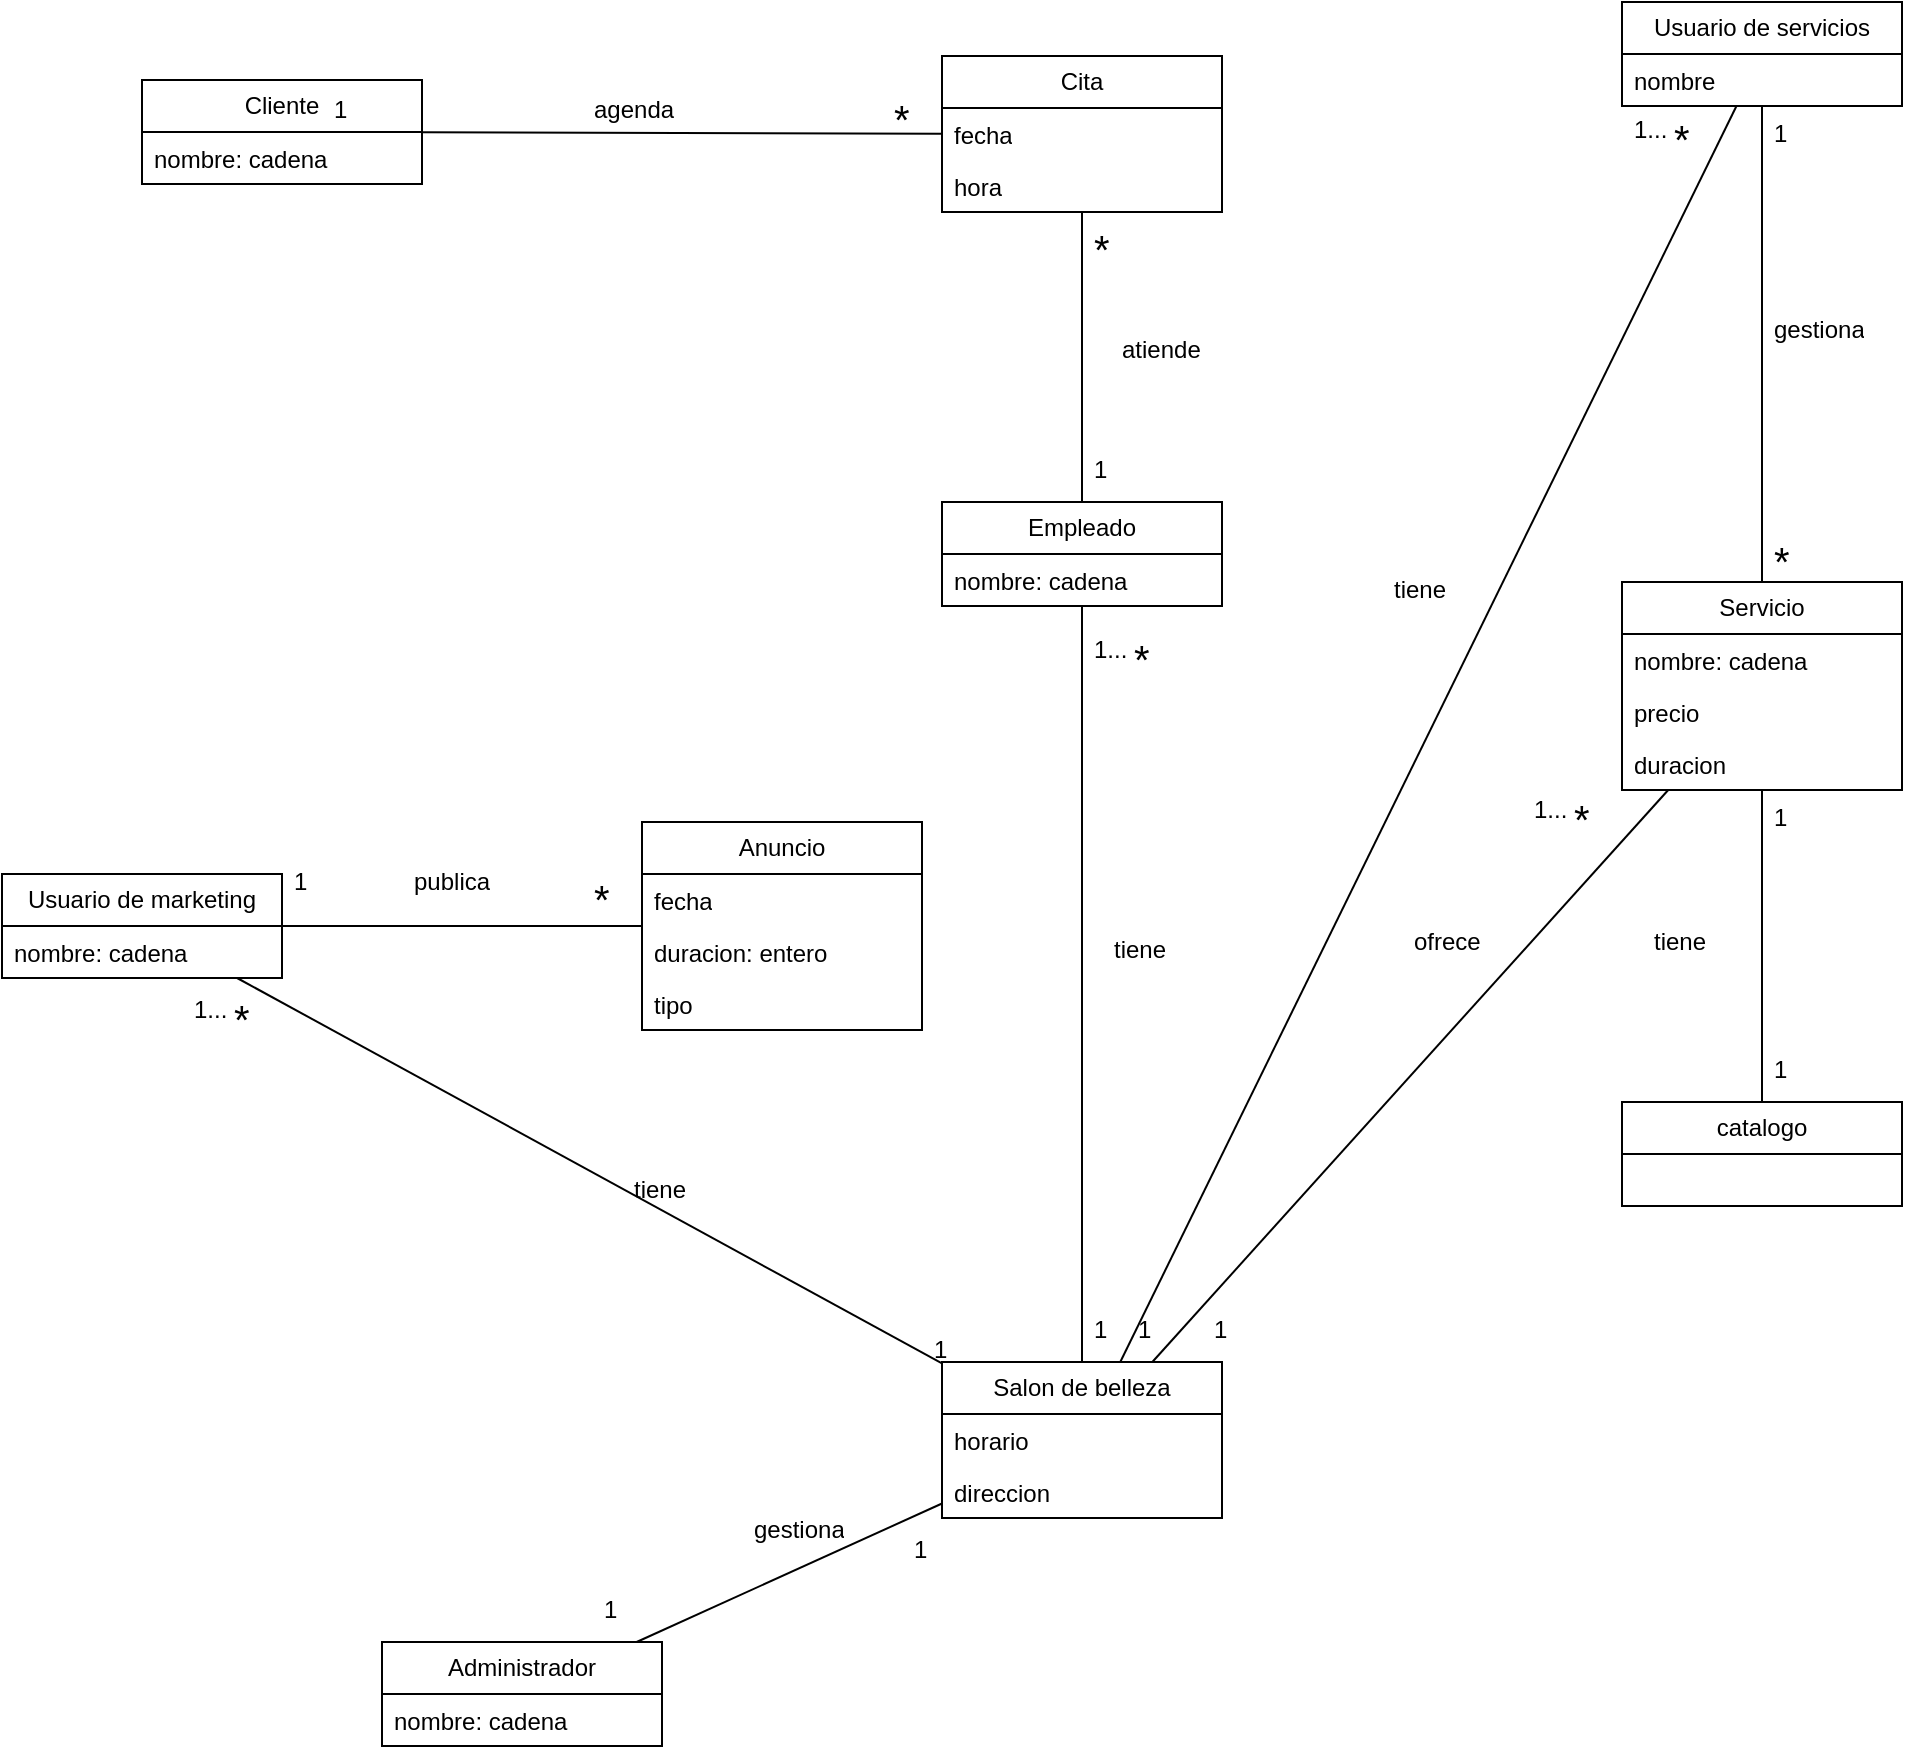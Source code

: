 <mxfile version="21.2.8" type="device">
  <diagram name="Página-1" id="gtfXy3uvwqmmKrUoSGeh">
    <mxGraphModel dx="2195" dy="838" grid="1" gridSize="10" guides="1" tooltips="1" connect="1" arrows="1" fold="1" page="1" pageScale="1" pageWidth="827" pageHeight="1169" math="0" shadow="0">
      <root>
        <mxCell id="0" />
        <mxCell id="1" parent="0" />
        <mxCell id="vvyaw6PkCNUuA9uPwmQe-7" value="Cliente" style="swimlane;fontStyle=0;childLayout=stackLayout;horizontal=1;startSize=26;fillColor=none;horizontalStack=0;resizeParent=1;resizeParentMax=0;resizeLast=0;collapsible=1;marginBottom=0;whiteSpace=wrap;html=1;" vertex="1" parent="1">
          <mxGeometry x="-70" y="269" width="140" height="52" as="geometry" />
        </mxCell>
        <mxCell id="vvyaw6PkCNUuA9uPwmQe-8" value="nombre: cadena" style="text;strokeColor=none;fillColor=none;align=left;verticalAlign=top;spacingLeft=4;spacingRight=4;overflow=hidden;rotatable=0;points=[[0,0.5],[1,0.5]];portConstraint=eastwest;whiteSpace=wrap;html=1;" vertex="1" parent="vvyaw6PkCNUuA9uPwmQe-7">
          <mxGeometry y="26" width="140" height="26" as="geometry" />
        </mxCell>
        <mxCell id="vvyaw6PkCNUuA9uPwmQe-11" value="Cita" style="swimlane;fontStyle=0;childLayout=stackLayout;horizontal=1;startSize=26;fillColor=none;horizontalStack=0;resizeParent=1;resizeParentMax=0;resizeLast=0;collapsible=1;marginBottom=0;whiteSpace=wrap;html=1;" vertex="1" parent="1">
          <mxGeometry x="330" y="257" width="140" height="78" as="geometry" />
        </mxCell>
        <mxCell id="vvyaw6PkCNUuA9uPwmQe-12" value="fecha" style="text;strokeColor=none;fillColor=none;align=left;verticalAlign=top;spacingLeft=4;spacingRight=4;overflow=hidden;rotatable=0;points=[[0,0.5],[1,0.5]];portConstraint=eastwest;whiteSpace=wrap;html=1;" vertex="1" parent="vvyaw6PkCNUuA9uPwmQe-11">
          <mxGeometry y="26" width="140" height="26" as="geometry" />
        </mxCell>
        <mxCell id="vvyaw6PkCNUuA9uPwmQe-13" value="hora" style="text;strokeColor=none;fillColor=none;align=left;verticalAlign=top;spacingLeft=4;spacingRight=4;overflow=hidden;rotatable=0;points=[[0,0.5],[1,0.5]];portConstraint=eastwest;whiteSpace=wrap;html=1;" vertex="1" parent="vvyaw6PkCNUuA9uPwmQe-11">
          <mxGeometry y="52" width="140" height="26" as="geometry" />
        </mxCell>
        <mxCell id="vvyaw6PkCNUuA9uPwmQe-15" value="Empleado" style="swimlane;fontStyle=0;childLayout=stackLayout;horizontal=1;startSize=26;fillColor=none;horizontalStack=0;resizeParent=1;resizeParentMax=0;resizeLast=0;collapsible=1;marginBottom=0;whiteSpace=wrap;html=1;" vertex="1" parent="1">
          <mxGeometry x="330" y="480" width="140" height="52" as="geometry" />
        </mxCell>
        <mxCell id="vvyaw6PkCNUuA9uPwmQe-16" value="nombre: cadena" style="text;strokeColor=none;fillColor=none;align=left;verticalAlign=top;spacingLeft=4;spacingRight=4;overflow=hidden;rotatable=0;points=[[0,0.5],[1,0.5]];portConstraint=eastwest;whiteSpace=wrap;html=1;" vertex="1" parent="vvyaw6PkCNUuA9uPwmQe-15">
          <mxGeometry y="26" width="140" height="26" as="geometry" />
        </mxCell>
        <mxCell id="vvyaw6PkCNUuA9uPwmQe-20" value="" style="endArrow=none;html=1;rounded=0;" edge="1" parent="1" source="vvyaw6PkCNUuA9uPwmQe-7" target="vvyaw6PkCNUuA9uPwmQe-11">
          <mxGeometry relative="1" as="geometry">
            <mxPoint x="100" y="310" as="sourcePoint" />
            <mxPoint x="260" y="310" as="targetPoint" />
          </mxGeometry>
        </mxCell>
        <mxCell id="vvyaw6PkCNUuA9uPwmQe-21" value="agenda" style="text;strokeColor=none;fillColor=none;spacingLeft=4;spacingRight=4;overflow=hidden;rotatable=0;points=[[0,0.5],[1,0.5]];portConstraint=eastwest;fontSize=12;whiteSpace=wrap;html=1;" vertex="1" parent="1">
          <mxGeometry x="150" y="270" width="50" height="30" as="geometry" />
        </mxCell>
        <mxCell id="vvyaw6PkCNUuA9uPwmQe-22" value="1" style="text;strokeColor=none;fillColor=none;spacingLeft=4;spacingRight=4;overflow=hidden;rotatable=0;points=[[0,0.5],[1,0.5]];portConstraint=eastwest;fontSize=12;whiteSpace=wrap;html=1;" vertex="1" parent="1">
          <mxGeometry x="20" y="270" width="40" height="30" as="geometry" />
        </mxCell>
        <mxCell id="vvyaw6PkCNUuA9uPwmQe-23" value="&lt;font style=&quot;font-size: 20px;&quot;&gt;*&lt;/font&gt;" style="text;strokeColor=none;fillColor=none;spacingLeft=4;spacingRight=4;overflow=hidden;rotatable=0;points=[[0,0.5],[1,0.5]];portConstraint=eastwest;fontSize=12;whiteSpace=wrap;html=1;" vertex="1" parent="1">
          <mxGeometry x="300" y="270" width="40" height="30" as="geometry" />
        </mxCell>
        <mxCell id="vvyaw6PkCNUuA9uPwmQe-24" value="" style="endArrow=none;html=1;rounded=0;" edge="1" parent="1" source="vvyaw6PkCNUuA9uPwmQe-15" target="vvyaw6PkCNUuA9uPwmQe-11">
          <mxGeometry relative="1" as="geometry">
            <mxPoint x="380" y="430" as="sourcePoint" />
            <mxPoint x="540" y="430" as="targetPoint" />
          </mxGeometry>
        </mxCell>
        <mxCell id="vvyaw6PkCNUuA9uPwmQe-25" value="atiende" style="text;strokeColor=none;fillColor=none;spacingLeft=4;spacingRight=4;overflow=hidden;rotatable=0;points=[[0,0.5],[1,0.5]];portConstraint=eastwest;fontSize=12;whiteSpace=wrap;html=1;" vertex="1" parent="1">
          <mxGeometry x="414" y="390" width="56" height="30" as="geometry" />
        </mxCell>
        <mxCell id="vvyaw6PkCNUuA9uPwmQe-26" value="1" style="text;strokeColor=none;fillColor=none;spacingLeft=4;spacingRight=4;overflow=hidden;rotatable=0;points=[[0,0.5],[1,0.5]];portConstraint=eastwest;fontSize=12;whiteSpace=wrap;html=1;" vertex="1" parent="1">
          <mxGeometry x="400" y="450" width="40" height="30" as="geometry" />
        </mxCell>
        <mxCell id="vvyaw6PkCNUuA9uPwmQe-27" value="&lt;font style=&quot;font-size: 20px;&quot;&gt;*&lt;/font&gt;" style="text;strokeColor=none;fillColor=none;spacingLeft=4;spacingRight=4;overflow=hidden;rotatable=0;points=[[0,0.5],[1,0.5]];portConstraint=eastwest;fontSize=12;whiteSpace=wrap;html=1;" vertex="1" parent="1">
          <mxGeometry x="400" y="335" width="40" height="30" as="geometry" />
        </mxCell>
        <mxCell id="vvyaw6PkCNUuA9uPwmQe-28" value="Usuario de marketing" style="swimlane;fontStyle=0;childLayout=stackLayout;horizontal=1;startSize=26;fillColor=none;horizontalStack=0;resizeParent=1;resizeParentMax=0;resizeLast=0;collapsible=1;marginBottom=0;whiteSpace=wrap;html=1;" vertex="1" parent="1">
          <mxGeometry x="-140" y="666" width="140" height="52" as="geometry" />
        </mxCell>
        <mxCell id="vvyaw6PkCNUuA9uPwmQe-31" value="nombre: cadena" style="text;strokeColor=none;fillColor=none;align=left;verticalAlign=top;spacingLeft=4;spacingRight=4;overflow=hidden;rotatable=0;points=[[0,0.5],[1,0.5]];portConstraint=eastwest;whiteSpace=wrap;html=1;" vertex="1" parent="vvyaw6PkCNUuA9uPwmQe-28">
          <mxGeometry y="26" width="140" height="26" as="geometry" />
        </mxCell>
        <mxCell id="vvyaw6PkCNUuA9uPwmQe-32" value="Anuncio" style="swimlane;fontStyle=0;childLayout=stackLayout;horizontal=1;startSize=26;fillColor=none;horizontalStack=0;resizeParent=1;resizeParentMax=0;resizeLast=0;collapsible=1;marginBottom=0;whiteSpace=wrap;html=1;" vertex="1" parent="1">
          <mxGeometry x="180" y="640" width="140" height="104" as="geometry" />
        </mxCell>
        <mxCell id="vvyaw6PkCNUuA9uPwmQe-33" value="fecha" style="text;strokeColor=none;fillColor=none;align=left;verticalAlign=top;spacingLeft=4;spacingRight=4;overflow=hidden;rotatable=0;points=[[0,0.5],[1,0.5]];portConstraint=eastwest;whiteSpace=wrap;html=1;" vertex="1" parent="vvyaw6PkCNUuA9uPwmQe-32">
          <mxGeometry y="26" width="140" height="26" as="geometry" />
        </mxCell>
        <mxCell id="vvyaw6PkCNUuA9uPwmQe-34" value="duracion: entero" style="text;strokeColor=none;fillColor=none;align=left;verticalAlign=top;spacingLeft=4;spacingRight=4;overflow=hidden;rotatable=0;points=[[0,0.5],[1,0.5]];portConstraint=eastwest;whiteSpace=wrap;html=1;" vertex="1" parent="vvyaw6PkCNUuA9uPwmQe-32">
          <mxGeometry y="52" width="140" height="26" as="geometry" />
        </mxCell>
        <mxCell id="vvyaw6PkCNUuA9uPwmQe-35" value="tipo" style="text;strokeColor=none;fillColor=none;align=left;verticalAlign=top;spacingLeft=4;spacingRight=4;overflow=hidden;rotatable=0;points=[[0,0.5],[1,0.5]];portConstraint=eastwest;whiteSpace=wrap;html=1;" vertex="1" parent="vvyaw6PkCNUuA9uPwmQe-32">
          <mxGeometry y="78" width="140" height="26" as="geometry" />
        </mxCell>
        <mxCell id="vvyaw6PkCNUuA9uPwmQe-36" value="Salon de belleza" style="swimlane;fontStyle=0;childLayout=stackLayout;horizontal=1;startSize=26;fillColor=none;horizontalStack=0;resizeParent=1;resizeParentMax=0;resizeLast=0;collapsible=1;marginBottom=0;whiteSpace=wrap;html=1;" vertex="1" parent="1">
          <mxGeometry x="330" y="910" width="140" height="78" as="geometry" />
        </mxCell>
        <mxCell id="vvyaw6PkCNUuA9uPwmQe-38" value="horario" style="text;strokeColor=none;fillColor=none;align=left;verticalAlign=top;spacingLeft=4;spacingRight=4;overflow=hidden;rotatable=0;points=[[0,0.5],[1,0.5]];portConstraint=eastwest;whiteSpace=wrap;html=1;" vertex="1" parent="vvyaw6PkCNUuA9uPwmQe-36">
          <mxGeometry y="26" width="140" height="26" as="geometry" />
        </mxCell>
        <mxCell id="vvyaw6PkCNUuA9uPwmQe-39" value="direccion" style="text;strokeColor=none;fillColor=none;align=left;verticalAlign=top;spacingLeft=4;spacingRight=4;overflow=hidden;rotatable=0;points=[[0,0.5],[1,0.5]];portConstraint=eastwest;whiteSpace=wrap;html=1;" vertex="1" parent="vvyaw6PkCNUuA9uPwmQe-36">
          <mxGeometry y="52" width="140" height="26" as="geometry" />
        </mxCell>
        <mxCell id="vvyaw6PkCNUuA9uPwmQe-40" value="" style="endArrow=none;html=1;rounded=0;" edge="1" parent="1" source="vvyaw6PkCNUuA9uPwmQe-28" target="vvyaw6PkCNUuA9uPwmQe-32">
          <mxGeometry relative="1" as="geometry">
            <mxPoint x="110" y="550" as="sourcePoint" />
            <mxPoint x="270" y="550" as="targetPoint" />
          </mxGeometry>
        </mxCell>
        <mxCell id="vvyaw6PkCNUuA9uPwmQe-41" value="publica" style="text;strokeColor=none;fillColor=none;spacingLeft=4;spacingRight=4;overflow=hidden;rotatable=0;points=[[0,0.5],[1,0.5]];portConstraint=eastwest;fontSize=12;whiteSpace=wrap;html=1;" vertex="1" parent="1">
          <mxGeometry x="60" y="656" width="60" height="30" as="geometry" />
        </mxCell>
        <mxCell id="vvyaw6PkCNUuA9uPwmQe-42" value="1" style="text;strokeColor=none;fillColor=none;spacingLeft=4;spacingRight=4;overflow=hidden;rotatable=0;points=[[0,0.5],[1,0.5]];portConstraint=eastwest;fontSize=12;whiteSpace=wrap;html=1;" vertex="1" parent="1">
          <mxGeometry y="656" width="40" height="30" as="geometry" />
        </mxCell>
        <mxCell id="vvyaw6PkCNUuA9uPwmQe-43" value="&lt;font style=&quot;font-size: 20px;&quot;&gt;*&lt;/font&gt;" style="text;strokeColor=none;fillColor=none;spacingLeft=4;spacingRight=4;overflow=hidden;rotatable=0;points=[[0,0.5],[1,0.5]];portConstraint=eastwest;fontSize=12;whiteSpace=wrap;html=1;" vertex="1" parent="1">
          <mxGeometry x="150" y="660" width="40" height="30" as="geometry" />
        </mxCell>
        <mxCell id="vvyaw6PkCNUuA9uPwmQe-44" value="" style="endArrow=none;html=1;rounded=0;" edge="1" parent="1" source="vvyaw6PkCNUuA9uPwmQe-36" target="vvyaw6PkCNUuA9uPwmQe-15">
          <mxGeometry relative="1" as="geometry">
            <mxPoint x="390" y="720" as="sourcePoint" />
            <mxPoint x="550" y="720" as="targetPoint" />
          </mxGeometry>
        </mxCell>
        <mxCell id="vvyaw6PkCNUuA9uPwmQe-45" value="1" style="text;strokeColor=none;fillColor=none;spacingLeft=4;spacingRight=4;overflow=hidden;rotatable=0;points=[[0,0.5],[1,0.5]];portConstraint=eastwest;fontSize=12;whiteSpace=wrap;html=1;" vertex="1" parent="1">
          <mxGeometry x="400" y="880" width="40" height="30" as="geometry" />
        </mxCell>
        <mxCell id="vvyaw6PkCNUuA9uPwmQe-46" value="tiene" style="text;strokeColor=none;fillColor=none;spacingLeft=4;spacingRight=4;overflow=hidden;rotatable=0;points=[[0,0.5],[1,0.5]];portConstraint=eastwest;fontSize=12;whiteSpace=wrap;html=1;" vertex="1" parent="1">
          <mxGeometry x="410" y="690" width="60" height="30" as="geometry" />
        </mxCell>
        <mxCell id="vvyaw6PkCNUuA9uPwmQe-49" value="" style="group" vertex="1" connectable="0" parent="1">
          <mxGeometry x="400" y="540" width="60" height="30" as="geometry" />
        </mxCell>
        <mxCell id="vvyaw6PkCNUuA9uPwmQe-47" value="&lt;font style=&quot;font-size: 12px;&quot;&gt;1...&lt;/font&gt;" style="text;strokeColor=none;fillColor=none;spacingLeft=4;spacingRight=4;overflow=hidden;rotatable=0;points=[[0,0.5],[1,0.5]];portConstraint=eastwest;fontSize=12;whiteSpace=wrap;html=1;" vertex="1" parent="vvyaw6PkCNUuA9uPwmQe-49">
          <mxGeometry width="40" height="30" as="geometry" />
        </mxCell>
        <mxCell id="vvyaw6PkCNUuA9uPwmQe-48" value="&lt;font style=&quot;font-size: 20px;&quot;&gt;*&lt;/font&gt;" style="text;strokeColor=none;fillColor=none;spacingLeft=4;spacingRight=4;overflow=hidden;rotatable=0;points=[[0,0.5],[1,0.5]];portConstraint=eastwest;fontSize=12;whiteSpace=wrap;html=1;" vertex="1" parent="vvyaw6PkCNUuA9uPwmQe-49">
          <mxGeometry x="20" width="40" height="30" as="geometry" />
        </mxCell>
        <mxCell id="vvyaw6PkCNUuA9uPwmQe-51" value="" style="endArrow=none;html=1;rounded=0;" edge="1" parent="1" source="vvyaw6PkCNUuA9uPwmQe-28" target="vvyaw6PkCNUuA9uPwmQe-36">
          <mxGeometry relative="1" as="geometry">
            <mxPoint x="-70" y="870" as="sourcePoint" />
            <mxPoint x="90" y="870" as="targetPoint" />
          </mxGeometry>
        </mxCell>
        <mxCell id="vvyaw6PkCNUuA9uPwmQe-52" value="1" style="text;strokeColor=none;fillColor=none;spacingLeft=4;spacingRight=4;overflow=hidden;rotatable=0;points=[[0,0.5],[1,0.5]];portConstraint=eastwest;fontSize=12;whiteSpace=wrap;html=1;" vertex="1" parent="1">
          <mxGeometry x="320" y="890" width="40" height="30" as="geometry" />
        </mxCell>
        <mxCell id="vvyaw6PkCNUuA9uPwmQe-53" value="tiene" style="text;strokeColor=none;fillColor=none;spacingLeft=4;spacingRight=4;overflow=hidden;rotatable=0;points=[[0,0.5],[1,0.5]];portConstraint=eastwest;fontSize=12;whiteSpace=wrap;html=1;" vertex="1" parent="1">
          <mxGeometry x="170" y="810" width="60" height="30" as="geometry" />
        </mxCell>
        <mxCell id="vvyaw6PkCNUuA9uPwmQe-55" value="" style="group" vertex="1" connectable="0" parent="1">
          <mxGeometry x="-50" y="720" width="60" height="30" as="geometry" />
        </mxCell>
        <mxCell id="vvyaw6PkCNUuA9uPwmQe-56" value="&lt;font style=&quot;font-size: 12px;&quot;&gt;1...&lt;/font&gt;" style="text;strokeColor=none;fillColor=none;spacingLeft=4;spacingRight=4;overflow=hidden;rotatable=0;points=[[0,0.5],[1,0.5]];portConstraint=eastwest;fontSize=12;whiteSpace=wrap;html=1;" vertex="1" parent="vvyaw6PkCNUuA9uPwmQe-55">
          <mxGeometry width="40" height="30" as="geometry" />
        </mxCell>
        <mxCell id="vvyaw6PkCNUuA9uPwmQe-57" value="&lt;font style=&quot;font-size: 20px;&quot;&gt;*&lt;/font&gt;" style="text;strokeColor=none;fillColor=none;spacingLeft=4;spacingRight=4;overflow=hidden;rotatable=0;points=[[0,0.5],[1,0.5]];portConstraint=eastwest;fontSize=12;whiteSpace=wrap;html=1;" vertex="1" parent="vvyaw6PkCNUuA9uPwmQe-55">
          <mxGeometry x="20" width="40" height="30" as="geometry" />
        </mxCell>
        <mxCell id="vvyaw6PkCNUuA9uPwmQe-58" value="Servicio" style="swimlane;fontStyle=0;childLayout=stackLayout;horizontal=1;startSize=26;fillColor=none;horizontalStack=0;resizeParent=1;resizeParentMax=0;resizeLast=0;collapsible=1;marginBottom=0;whiteSpace=wrap;html=1;" vertex="1" parent="1">
          <mxGeometry x="670" y="520" width="140" height="104" as="geometry" />
        </mxCell>
        <mxCell id="vvyaw6PkCNUuA9uPwmQe-59" value="nombre: cadena" style="text;strokeColor=none;fillColor=none;align=left;verticalAlign=top;spacingLeft=4;spacingRight=4;overflow=hidden;rotatable=0;points=[[0,0.5],[1,0.5]];portConstraint=eastwest;whiteSpace=wrap;html=1;" vertex="1" parent="vvyaw6PkCNUuA9uPwmQe-58">
          <mxGeometry y="26" width="140" height="26" as="geometry" />
        </mxCell>
        <mxCell id="vvyaw6PkCNUuA9uPwmQe-60" value="precio" style="text;strokeColor=none;fillColor=none;align=left;verticalAlign=top;spacingLeft=4;spacingRight=4;overflow=hidden;rotatable=0;points=[[0,0.5],[1,0.5]];portConstraint=eastwest;whiteSpace=wrap;html=1;" vertex="1" parent="vvyaw6PkCNUuA9uPwmQe-58">
          <mxGeometry y="52" width="140" height="26" as="geometry" />
        </mxCell>
        <mxCell id="vvyaw6PkCNUuA9uPwmQe-61" value="duracion" style="text;strokeColor=none;fillColor=none;align=left;verticalAlign=top;spacingLeft=4;spacingRight=4;overflow=hidden;rotatable=0;points=[[0,0.5],[1,0.5]];portConstraint=eastwest;whiteSpace=wrap;html=1;" vertex="1" parent="vvyaw6PkCNUuA9uPwmQe-58">
          <mxGeometry y="78" width="140" height="26" as="geometry" />
        </mxCell>
        <mxCell id="vvyaw6PkCNUuA9uPwmQe-62" value="Usuario de servicios" style="swimlane;fontStyle=0;childLayout=stackLayout;horizontal=1;startSize=26;fillColor=none;horizontalStack=0;resizeParent=1;resizeParentMax=0;resizeLast=0;collapsible=1;marginBottom=0;whiteSpace=wrap;html=1;" vertex="1" parent="1">
          <mxGeometry x="670" y="230" width="140" height="52" as="geometry" />
        </mxCell>
        <mxCell id="vvyaw6PkCNUuA9uPwmQe-63" value="nombre" style="text;strokeColor=none;fillColor=none;align=left;verticalAlign=top;spacingLeft=4;spacingRight=4;overflow=hidden;rotatable=0;points=[[0,0.5],[1,0.5]];portConstraint=eastwest;whiteSpace=wrap;html=1;" vertex="1" parent="vvyaw6PkCNUuA9uPwmQe-62">
          <mxGeometry y="26" width="140" height="26" as="geometry" />
        </mxCell>
        <mxCell id="vvyaw6PkCNUuA9uPwmQe-66" value="" style="endArrow=none;html=1;rounded=0;" edge="1" parent="1" source="vvyaw6PkCNUuA9uPwmQe-62" target="vvyaw6PkCNUuA9uPwmQe-58">
          <mxGeometry relative="1" as="geometry">
            <mxPoint x="630" y="380" as="sourcePoint" />
            <mxPoint x="790" y="380" as="targetPoint" />
          </mxGeometry>
        </mxCell>
        <mxCell id="vvyaw6PkCNUuA9uPwmQe-67" value="1" style="text;strokeColor=none;fillColor=none;spacingLeft=4;spacingRight=4;overflow=hidden;rotatable=0;points=[[0,0.5],[1,0.5]];portConstraint=eastwest;fontSize=12;whiteSpace=wrap;html=1;" vertex="1" parent="1">
          <mxGeometry x="740" y="282" width="40" height="30" as="geometry" />
        </mxCell>
        <mxCell id="vvyaw6PkCNUuA9uPwmQe-68" value="&lt;font style=&quot;font-size: 20px;&quot;&gt;*&lt;/font&gt;" style="text;strokeColor=none;fillColor=none;spacingLeft=4;spacingRight=4;overflow=hidden;rotatable=0;points=[[0,0.5],[1,0.5]];portConstraint=eastwest;fontSize=12;whiteSpace=wrap;html=1;" vertex="1" parent="1">
          <mxGeometry x="740" y="491" width="40" height="30" as="geometry" />
        </mxCell>
        <mxCell id="vvyaw6PkCNUuA9uPwmQe-70" value="gestiona" style="text;strokeColor=none;fillColor=none;spacingLeft=4;spacingRight=4;overflow=hidden;rotatable=0;points=[[0,0.5],[1,0.5]];portConstraint=eastwest;fontSize=12;whiteSpace=wrap;html=1;" vertex="1" parent="1">
          <mxGeometry x="740" y="380" width="56" height="30" as="geometry" />
        </mxCell>
        <mxCell id="vvyaw6PkCNUuA9uPwmQe-71" value="catalogo" style="swimlane;fontStyle=0;childLayout=stackLayout;horizontal=1;startSize=26;fillColor=none;horizontalStack=0;resizeParent=1;resizeParentMax=0;resizeLast=0;collapsible=1;marginBottom=0;whiteSpace=wrap;html=1;" vertex="1" parent="1">
          <mxGeometry x="670" y="780" width="140" height="52" as="geometry" />
        </mxCell>
        <mxCell id="vvyaw6PkCNUuA9uPwmQe-74" value="&amp;nbsp; &amp;nbsp; &amp;nbsp; &amp;nbsp;" style="text;strokeColor=none;fillColor=none;align=left;verticalAlign=top;spacingLeft=4;spacingRight=4;overflow=hidden;rotatable=0;points=[[0,0.5],[1,0.5]];portConstraint=eastwest;whiteSpace=wrap;html=1;" vertex="1" parent="vvyaw6PkCNUuA9uPwmQe-71">
          <mxGeometry y="26" width="140" height="26" as="geometry" />
        </mxCell>
        <mxCell id="vvyaw6PkCNUuA9uPwmQe-75" value="" style="endArrow=none;html=1;rounded=0;" edge="1" parent="1" source="vvyaw6PkCNUuA9uPwmQe-58" target="vvyaw6PkCNUuA9uPwmQe-71">
          <mxGeometry relative="1" as="geometry">
            <mxPoint x="540" y="700" as="sourcePoint" />
            <mxPoint x="700" y="700" as="targetPoint" />
          </mxGeometry>
        </mxCell>
        <mxCell id="vvyaw6PkCNUuA9uPwmQe-76" value="tiene" style="text;strokeColor=none;fillColor=none;spacingLeft=4;spacingRight=4;overflow=hidden;rotatable=0;points=[[0,0.5],[1,0.5]];portConstraint=eastwest;fontSize=12;whiteSpace=wrap;html=1;" vertex="1" parent="1">
          <mxGeometry x="680" y="686" width="60" height="30" as="geometry" />
        </mxCell>
        <mxCell id="vvyaw6PkCNUuA9uPwmQe-77" value="1" style="text;strokeColor=none;fillColor=none;spacingLeft=4;spacingRight=4;overflow=hidden;rotatable=0;points=[[0,0.5],[1,0.5]];portConstraint=eastwest;fontSize=12;whiteSpace=wrap;html=1;" vertex="1" parent="1">
          <mxGeometry x="740" y="624" width="40" height="30" as="geometry" />
        </mxCell>
        <mxCell id="vvyaw6PkCNUuA9uPwmQe-78" value="1" style="text;strokeColor=none;fillColor=none;spacingLeft=4;spacingRight=4;overflow=hidden;rotatable=0;points=[[0,0.5],[1,0.5]];portConstraint=eastwest;fontSize=12;whiteSpace=wrap;html=1;" vertex="1" parent="1">
          <mxGeometry x="740" y="750" width="40" height="30" as="geometry" />
        </mxCell>
        <mxCell id="vvyaw6PkCNUuA9uPwmQe-79" value="" style="endArrow=none;html=1;rounded=0;" edge="1" parent="1" source="vvyaw6PkCNUuA9uPwmQe-36" target="vvyaw6PkCNUuA9uPwmQe-58">
          <mxGeometry relative="1" as="geometry">
            <mxPoint x="440" y="830" as="sourcePoint" />
            <mxPoint x="600" y="830" as="targetPoint" />
          </mxGeometry>
        </mxCell>
        <mxCell id="vvyaw6PkCNUuA9uPwmQe-80" value="ofrece" style="text;strokeColor=none;fillColor=none;spacingLeft=4;spacingRight=4;overflow=hidden;rotatable=0;points=[[0,0.5],[1,0.5]];portConstraint=eastwest;fontSize=12;whiteSpace=wrap;html=1;" vertex="1" parent="1">
          <mxGeometry x="560" y="686" width="60" height="30" as="geometry" />
        </mxCell>
        <mxCell id="vvyaw6PkCNUuA9uPwmQe-81" value="1" style="text;strokeColor=none;fillColor=none;spacingLeft=4;spacingRight=4;overflow=hidden;rotatable=0;points=[[0,0.5],[1,0.5]];portConstraint=eastwest;fontSize=12;whiteSpace=wrap;html=1;" vertex="1" parent="1">
          <mxGeometry x="460" y="880" width="40" height="30" as="geometry" />
        </mxCell>
        <mxCell id="vvyaw6PkCNUuA9uPwmQe-82" value="" style="group" vertex="1" connectable="0" parent="1">
          <mxGeometry x="620" y="620" width="60" height="30" as="geometry" />
        </mxCell>
        <mxCell id="vvyaw6PkCNUuA9uPwmQe-83" value="&lt;font style=&quot;font-size: 12px;&quot;&gt;1...&lt;/font&gt;" style="text;strokeColor=none;fillColor=none;spacingLeft=4;spacingRight=4;overflow=hidden;rotatable=0;points=[[0,0.5],[1,0.5]];portConstraint=eastwest;fontSize=12;whiteSpace=wrap;html=1;" vertex="1" parent="vvyaw6PkCNUuA9uPwmQe-82">
          <mxGeometry width="40" height="30" as="geometry" />
        </mxCell>
        <mxCell id="vvyaw6PkCNUuA9uPwmQe-84" value="&lt;font style=&quot;font-size: 20px;&quot;&gt;*&lt;/font&gt;" style="text;strokeColor=none;fillColor=none;spacingLeft=4;spacingRight=4;overflow=hidden;rotatable=0;points=[[0,0.5],[1,0.5]];portConstraint=eastwest;fontSize=12;whiteSpace=wrap;html=1;" vertex="1" parent="vvyaw6PkCNUuA9uPwmQe-82">
          <mxGeometry x="20" width="40" height="30" as="geometry" />
        </mxCell>
        <mxCell id="vvyaw6PkCNUuA9uPwmQe-85" value="" style="endArrow=none;html=1;rounded=0;" edge="1" parent="1" source="vvyaw6PkCNUuA9uPwmQe-36" target="vvyaw6PkCNUuA9uPwmQe-62">
          <mxGeometry relative="1" as="geometry">
            <mxPoint x="510" y="420" as="sourcePoint" />
            <mxPoint x="670" y="420" as="targetPoint" />
          </mxGeometry>
        </mxCell>
        <mxCell id="vvyaw6PkCNUuA9uPwmQe-86" value="1" style="text;strokeColor=none;fillColor=none;spacingLeft=4;spacingRight=4;overflow=hidden;rotatable=0;points=[[0,0.5],[1,0.5]];portConstraint=eastwest;fontSize=12;whiteSpace=wrap;html=1;" vertex="1" parent="1">
          <mxGeometry x="422" y="880" width="40" height="30" as="geometry" />
        </mxCell>
        <mxCell id="vvyaw6PkCNUuA9uPwmQe-89" value="" style="group" vertex="1" connectable="0" parent="1">
          <mxGeometry x="670" y="280" width="60" height="30" as="geometry" />
        </mxCell>
        <mxCell id="vvyaw6PkCNUuA9uPwmQe-90" value="&lt;font style=&quot;font-size: 12px;&quot;&gt;1...&lt;/font&gt;" style="text;strokeColor=none;fillColor=none;spacingLeft=4;spacingRight=4;overflow=hidden;rotatable=0;points=[[0,0.5],[1,0.5]];portConstraint=eastwest;fontSize=12;whiteSpace=wrap;html=1;" vertex="1" parent="vvyaw6PkCNUuA9uPwmQe-89">
          <mxGeometry width="40" height="30" as="geometry" />
        </mxCell>
        <mxCell id="vvyaw6PkCNUuA9uPwmQe-91" value="&lt;font style=&quot;font-size: 20px;&quot;&gt;*&lt;/font&gt;" style="text;strokeColor=none;fillColor=none;spacingLeft=4;spacingRight=4;overflow=hidden;rotatable=0;points=[[0,0.5],[1,0.5]];portConstraint=eastwest;fontSize=12;whiteSpace=wrap;html=1;" vertex="1" parent="vvyaw6PkCNUuA9uPwmQe-89">
          <mxGeometry x="20" width="40" height="30" as="geometry" />
        </mxCell>
        <mxCell id="vvyaw6PkCNUuA9uPwmQe-92" value="tiene" style="text;strokeColor=none;fillColor=none;spacingLeft=4;spacingRight=4;overflow=hidden;rotatable=0;points=[[0,0.5],[1,0.5]];portConstraint=eastwest;fontSize=12;whiteSpace=wrap;html=1;" vertex="1" parent="1">
          <mxGeometry x="550" y="510" width="60" height="30" as="geometry" />
        </mxCell>
        <mxCell id="vvyaw6PkCNUuA9uPwmQe-93" value="Administrador" style="swimlane;fontStyle=0;childLayout=stackLayout;horizontal=1;startSize=26;fillColor=none;horizontalStack=0;resizeParent=1;resizeParentMax=0;resizeLast=0;collapsible=1;marginBottom=0;whiteSpace=wrap;html=1;" vertex="1" parent="1">
          <mxGeometry x="50" y="1050" width="140" height="52" as="geometry" />
        </mxCell>
        <mxCell id="vvyaw6PkCNUuA9uPwmQe-94" value="nombre: cadena" style="text;strokeColor=none;fillColor=none;align=left;verticalAlign=top;spacingLeft=4;spacingRight=4;overflow=hidden;rotatable=0;points=[[0,0.5],[1,0.5]];portConstraint=eastwest;whiteSpace=wrap;html=1;" vertex="1" parent="vvyaw6PkCNUuA9uPwmQe-93">
          <mxGeometry y="26" width="140" height="26" as="geometry" />
        </mxCell>
        <mxCell id="vvyaw6PkCNUuA9uPwmQe-97" value="" style="endArrow=none;html=1;rounded=0;" edge="1" parent="1" source="vvyaw6PkCNUuA9uPwmQe-93" target="vvyaw6PkCNUuA9uPwmQe-36">
          <mxGeometry relative="1" as="geometry">
            <mxPoint x="360" y="1070" as="sourcePoint" />
            <mxPoint x="520" y="1070" as="targetPoint" />
          </mxGeometry>
        </mxCell>
        <mxCell id="vvyaw6PkCNUuA9uPwmQe-98" value="1" style="text;strokeColor=none;fillColor=none;spacingLeft=4;spacingRight=4;overflow=hidden;rotatable=0;points=[[0,0.5],[1,0.5]];portConstraint=eastwest;fontSize=12;whiteSpace=wrap;html=1;" vertex="1" parent="1">
          <mxGeometry x="155" y="1020" width="40" height="30" as="geometry" />
        </mxCell>
        <mxCell id="vvyaw6PkCNUuA9uPwmQe-99" value="1" style="text;strokeColor=none;fillColor=none;spacingLeft=4;spacingRight=4;overflow=hidden;rotatable=0;points=[[0,0.5],[1,0.5]];portConstraint=eastwest;fontSize=12;whiteSpace=wrap;html=1;" vertex="1" parent="1">
          <mxGeometry x="310" y="990" width="40" height="30" as="geometry" />
        </mxCell>
        <mxCell id="vvyaw6PkCNUuA9uPwmQe-100" value="gestiona" style="text;strokeColor=none;fillColor=none;spacingLeft=4;spacingRight=4;overflow=hidden;rotatable=0;points=[[0,0.5],[1,0.5]];portConstraint=eastwest;fontSize=12;whiteSpace=wrap;html=1;" vertex="1" parent="1">
          <mxGeometry x="230" y="980" width="60" height="30" as="geometry" />
        </mxCell>
      </root>
    </mxGraphModel>
  </diagram>
</mxfile>
